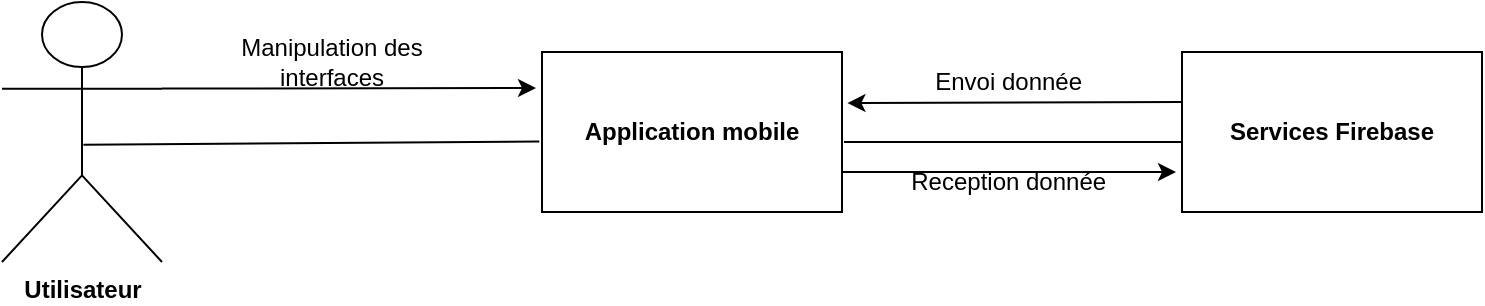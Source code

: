 <mxfile version="13.9.9" type="device"><diagram id="jcyDdISOVtaxgQHDObTM" name="Page-1"><mxGraphModel dx="1110" dy="505" grid="1" gridSize="10" guides="1" tooltips="1" connect="1" arrows="1" fold="1" page="1" pageScale="1" pageWidth="850" pageHeight="1100" math="0" shadow="0"><root><mxCell id="0"/><mxCell id="1" parent="0"/><mxCell id="4OsR3pQ62Gew8AUx699k-1" value="&lt;b&gt;Utilisateur&lt;/b&gt;" style="shape=umlActor;verticalLabelPosition=bottom;verticalAlign=top;html=1;outlineConnect=0;rounded=1;glass=0;align=center;" vertex="1" parent="1"><mxGeometry x="80" y="230" width="80" height="130" as="geometry"/></mxCell><mxCell id="4OsR3pQ62Gew8AUx699k-3" value="&lt;b&gt;Application mobile&lt;/b&gt;" style="rounded=0;whiteSpace=wrap;html=1;glass=0;align=center;" vertex="1" parent="1"><mxGeometry x="350" y="255" width="150" height="80" as="geometry"/></mxCell><mxCell id="4OsR3pQ62Gew8AUx699k-4" value="&lt;b&gt;Services Firebase&lt;/b&gt;" style="rounded=0;whiteSpace=wrap;html=1;glass=0;align=center;" vertex="1" parent="1"><mxGeometry x="670" y="255" width="150" height="80" as="geometry"/></mxCell><mxCell id="4OsR3pQ62Gew8AUx699k-5" value="" style="endArrow=none;html=1;strokeColor=#000000;exitX=0.509;exitY=0.549;exitDx=0;exitDy=0;exitPerimeter=0;entryX=-0.009;entryY=0.559;entryDx=0;entryDy=0;entryPerimeter=0;" edge="1" parent="1" source="4OsR3pQ62Gew8AUx699k-1" target="4OsR3pQ62Gew8AUx699k-3"><mxGeometry width="50" height="50" relative="1" as="geometry"><mxPoint x="400" y="340" as="sourcePoint"/><mxPoint x="450" y="290" as="targetPoint"/></mxGeometry></mxCell><mxCell id="4OsR3pQ62Gew8AUx699k-6" value="" style="endArrow=none;html=1;strokeColor=#000000;entryX=-0.009;entryY=0.559;entryDx=0;entryDy=0;entryPerimeter=0;" edge="1" parent="1"><mxGeometry width="50" height="50" relative="1" as="geometry"><mxPoint x="501" y="300" as="sourcePoint"/><mxPoint x="670.0" y="300" as="targetPoint"/></mxGeometry></mxCell><mxCell id="4OsR3pQ62Gew8AUx699k-8" value="" style="endArrow=classic;html=1;strokeColor=#000000;exitX=1;exitY=0.75;exitDx=0;exitDy=0;" edge="1" parent="1" source="4OsR3pQ62Gew8AUx699k-3"><mxGeometry width="50" height="50" relative="1" as="geometry"><mxPoint x="530" y="340" as="sourcePoint"/><mxPoint x="667" y="315" as="targetPoint"/></mxGeometry></mxCell><mxCell id="4OsR3pQ62Gew8AUx699k-9" value="" style="endArrow=classic;html=1;strokeColor=#000000;exitX=0;exitY=0.313;exitDx=0;exitDy=0;exitPerimeter=0;entryX=1.018;entryY=0.319;entryDx=0;entryDy=0;entryPerimeter=0;" edge="1" parent="1" source="4OsR3pQ62Gew8AUx699k-4" target="4OsR3pQ62Gew8AUx699k-3"><mxGeometry width="50" height="50" relative="1" as="geometry"><mxPoint x="500" y="280" as="sourcePoint"/><mxPoint x="550" y="270" as="targetPoint"/></mxGeometry></mxCell><mxCell id="4OsR3pQ62Gew8AUx699k-11" value="Reception donnée&amp;nbsp;" style="text;html=1;strokeColor=none;fillColor=none;align=center;verticalAlign=middle;whiteSpace=wrap;rounded=0;glass=0;" vertex="1" parent="1"><mxGeometry x="530" y="310" width="110" height="20" as="geometry"/></mxCell><mxCell id="4OsR3pQ62Gew8AUx699k-12" value="Envoi donnée&amp;nbsp;" style="text;html=1;strokeColor=none;fillColor=none;align=center;verticalAlign=middle;whiteSpace=wrap;rounded=0;glass=0;" vertex="1" parent="1"><mxGeometry x="530" y="260" width="110" height="20" as="geometry"/></mxCell><mxCell id="4OsR3pQ62Gew8AUx699k-13" value="" style="endArrow=classic;html=1;strokeColor=#000000;exitX=1;exitY=0.333;exitDx=0;exitDy=0;exitPerimeter=0;" edge="1" parent="1" source="4OsR3pQ62Gew8AUx699k-1"><mxGeometry width="50" height="50" relative="1" as="geometry"><mxPoint x="180" y="280" as="sourcePoint"/><mxPoint x="347" y="273" as="targetPoint"/></mxGeometry></mxCell><mxCell id="4OsR3pQ62Gew8AUx699k-14" value="Manipulation des interfaces" style="text;html=1;strokeColor=none;fillColor=none;align=center;verticalAlign=middle;whiteSpace=wrap;rounded=0;glass=0;" vertex="1" parent="1"><mxGeometry x="190" y="250" width="110" height="20" as="geometry"/></mxCell></root></mxGraphModel></diagram></mxfile>